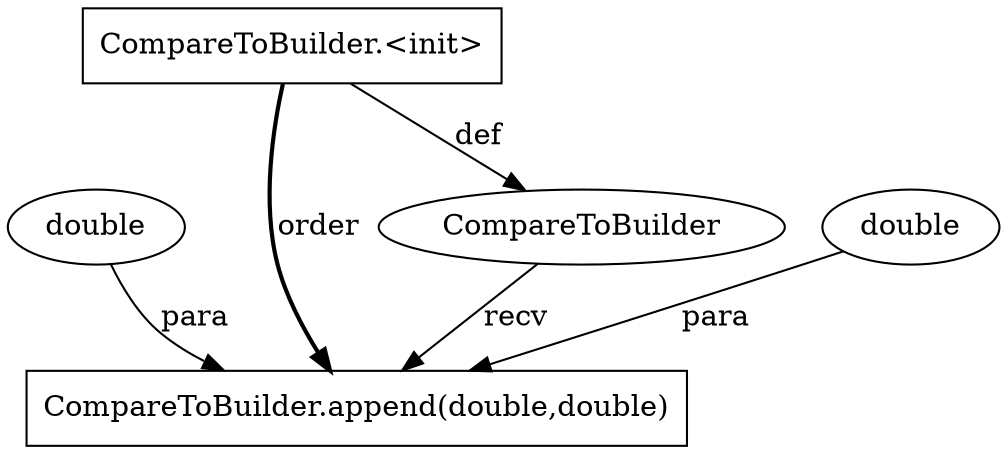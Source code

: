 digraph "AUG" {

  1 [ label="CompareToBuilder.append(double,double)" shape="box" ];
  2 [ label="double" shape="ellipse" ];
  3 [ label="CompareToBuilder" shape="ellipse" ];
  4 [ label="CompareToBuilder.<init>" shape="box" ];
  5 [ label="double" shape="ellipse" ];
  2 -> 1 [ label="para" style="solid" ];
  4 -> 1 [ label="order" style="bold" ];
  5 -> 1 [ label="para" style="solid" ];
  3 -> 1 [ label="recv" style="solid" ];
  4 -> 3 [ label="def" style="solid" ];
}
